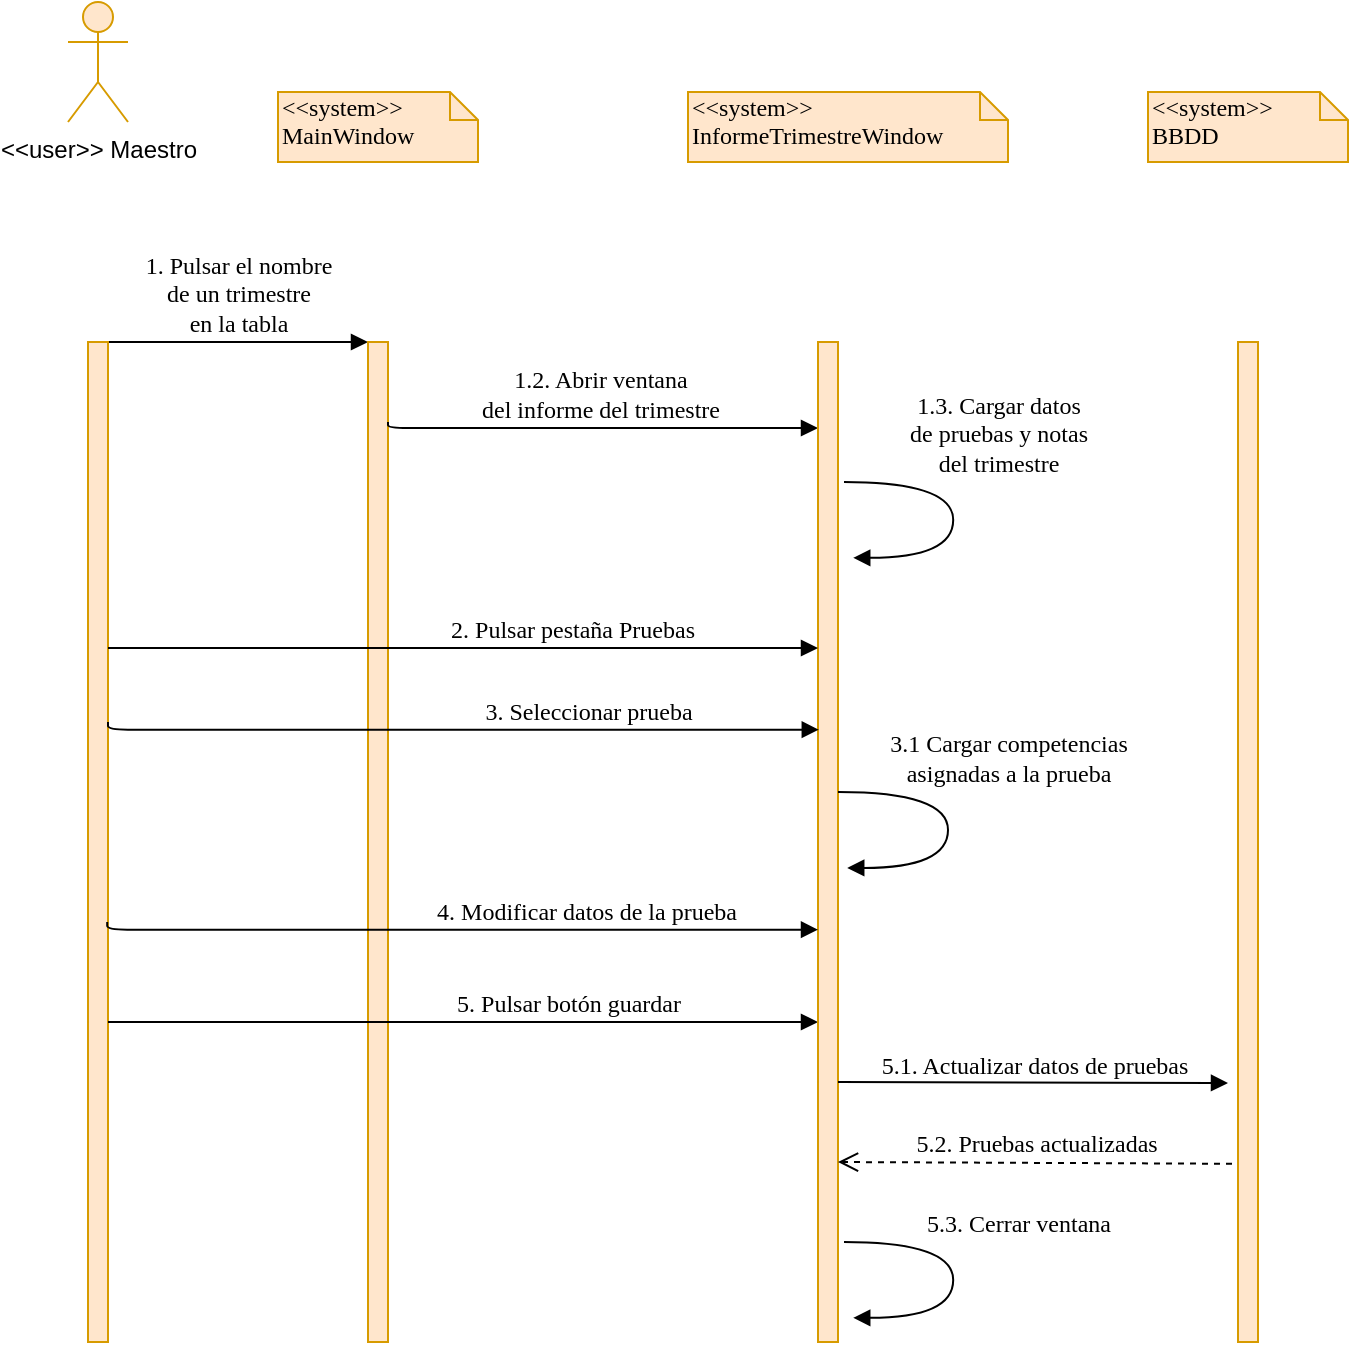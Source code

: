 <mxfile version="14.8.0" type="device"><diagram name="Page-1" id="13e1069c-82ec-6db2-03f1-153e76fe0fe0"><mxGraphModel dx="1133" dy="648" grid="1" gridSize="10" guides="1" tooltips="1" connect="1" arrows="1" fold="1" page="1" pageScale="1" pageWidth="1100" pageHeight="850" background="none" math="0" shadow="0"><root><mxCell id="0"/><mxCell id="1" parent="0"/><mxCell id="29PmDWqIHb_t-shHqbmg-117" value="1. Pulsar el nombre&lt;br&gt;de un trimestre&lt;br&gt;en la tabla" style="html=1;verticalAlign=bottom;endArrow=block;entryX=0;entryY=0;labelBackgroundColor=none;fontFamily=Verdana;fontSize=12;edgeStyle=elbowEdgeStyle;elbow=vertical;" edge="1" parent="1"><mxGeometry relative="1" as="geometry"><mxPoint x="200" y="200" as="sourcePoint"/><mxPoint x="330" y="200" as="targetPoint"/></mxGeometry></mxCell><mxCell id="29PmDWqIHb_t-shHqbmg-118" value="&amp;lt;&amp;lt;system&amp;gt;&amp;gt;&lt;br&gt;MainWindow" style="shape=note;whiteSpace=wrap;html=1;size=14;verticalAlign=top;align=left;spacingTop=-6;rounded=0;shadow=0;comic=0;labelBackgroundColor=none;strokeWidth=1;fontFamily=Verdana;fontSize=12;fillColor=#ffe6cc;strokeColor=#d79b00;" vertex="1" parent="1"><mxGeometry x="285" y="75" width="100" height="35" as="geometry"/></mxCell><mxCell id="29PmDWqIHb_t-shHqbmg-119" value="&amp;lt;&amp;lt;user&amp;gt;&amp;gt; Maestro" style="shape=umlActor;verticalLabelPosition=bottom;verticalAlign=top;html=1;outlineConnect=0;fillColor=#ffe6cc;strokeColor=#d79b00;" vertex="1" parent="1"><mxGeometry x="180" y="30" width="30" height="60" as="geometry"/></mxCell><mxCell id="29PmDWqIHb_t-shHqbmg-120" value="" style="html=1;points=[];perimeter=orthogonalPerimeter;rounded=0;shadow=0;comic=0;labelBackgroundColor=none;strokeWidth=1;fontFamily=Verdana;fontSize=12;align=center;fillColor=#ffe6cc;strokeColor=#d79b00;" vertex="1" parent="1"><mxGeometry x="190" y="200" width="10" height="500" as="geometry"/></mxCell><mxCell id="29PmDWqIHb_t-shHqbmg-121" value="" style="html=1;points=[];perimeter=orthogonalPerimeter;rounded=0;shadow=0;comic=0;labelBackgroundColor=none;strokeWidth=1;fontFamily=Verdana;fontSize=12;align=center;fillColor=#ffe6cc;strokeColor=#d79b00;" vertex="1" parent="1"><mxGeometry x="330" y="200" width="10" height="500" as="geometry"/></mxCell><mxCell id="29PmDWqIHb_t-shHqbmg-122" value="1.2. Abrir ventana&lt;br&gt;del informe del trimestre" style="html=1;verticalAlign=bottom;endArrow=block;labelBackgroundColor=none;fontFamily=Verdana;fontSize=12;edgeStyle=elbowEdgeStyle;elbow=vertical;" edge="1" parent="1"><mxGeometry relative="1" as="geometry"><mxPoint x="340" y="240" as="sourcePoint"/><mxPoint x="555" y="243.0" as="targetPoint"/><Array as="points"><mxPoint x="565" y="243"/></Array></mxGeometry></mxCell><mxCell id="29PmDWqIHb_t-shHqbmg-124" value="5. Pulsar botón guardar" style="html=1;verticalAlign=bottom;endArrow=block;labelBackgroundColor=none;fontFamily=Verdana;fontSize=12;edgeStyle=elbowEdgeStyle;elbow=vertical;" edge="1" parent="1"><mxGeometry x="0.295" relative="1" as="geometry"><mxPoint x="200" y="540" as="sourcePoint"/><mxPoint x="555" y="540" as="targetPoint"/><mxPoint as="offset"/></mxGeometry></mxCell><mxCell id="29PmDWqIHb_t-shHqbmg-125" value="&amp;lt;&amp;lt;system&amp;gt;&amp;gt;&lt;br&gt;InformeTrimestreWindow" style="shape=note;whiteSpace=wrap;html=1;size=14;verticalAlign=top;align=left;spacingTop=-6;rounded=0;shadow=0;comic=0;labelBackgroundColor=none;strokeWidth=1;fontFamily=Verdana;fontSize=12;fillColor=#ffe6cc;strokeColor=#d79b00;" vertex="1" parent="1"><mxGeometry x="490" y="75" width="160" height="35" as="geometry"/></mxCell><mxCell id="29PmDWqIHb_t-shHqbmg-126" value="" style="html=1;points=[];perimeter=orthogonalPerimeter;rounded=0;shadow=0;comic=0;labelBackgroundColor=none;strokeWidth=1;fontFamily=Verdana;fontSize=12;align=center;fillColor=#ffe6cc;strokeColor=#d79b00;" vertex="1" parent="1"><mxGeometry x="555" y="200" width="10" height="500" as="geometry"/></mxCell><mxCell id="29PmDWqIHb_t-shHqbmg-128" value="&amp;lt;&amp;lt;system&amp;gt;&amp;gt;&lt;br&gt;BBDD" style="shape=note;whiteSpace=wrap;html=1;size=14;verticalAlign=top;align=left;spacingTop=-6;rounded=0;shadow=0;comic=0;labelBackgroundColor=none;strokeWidth=1;fontFamily=Verdana;fontSize=12;fillColor=#ffe6cc;strokeColor=#d79b00;" vertex="1" parent="1"><mxGeometry x="720" y="75" width="100" height="35" as="geometry"/></mxCell><mxCell id="29PmDWqIHb_t-shHqbmg-129" value="" style="html=1;points=[];perimeter=orthogonalPerimeter;rounded=0;shadow=0;comic=0;labelBackgroundColor=none;strokeWidth=1;fontFamily=Verdana;fontSize=12;align=center;fillColor=#ffe6cc;strokeColor=#d79b00;" vertex="1" parent="1"><mxGeometry x="765" y="200" width="10" height="500" as="geometry"/></mxCell><mxCell id="29PmDWqIHb_t-shHqbmg-130" value="5.3. Cerrar ventana" style="html=1;verticalAlign=bottom;endArrow=block;labelBackgroundColor=none;fontFamily=Verdana;fontSize=12;elbow=vertical;edgeStyle=orthogonalEdgeStyle;curved=1;entryX=1;entryY=0.286;entryPerimeter=0;exitX=1.038;exitY=0.345;exitPerimeter=0;" edge="1" parent="1"><mxGeometry x="-0.234" y="32" relative="1" as="geometry"><mxPoint x="568" y="650" as="sourcePoint"/><mxPoint x="572.62" y="687.92" as="targetPoint"/><Array as="points"><mxPoint x="622.62" y="649.9"/><mxPoint x="622.62" y="687.9"/></Array><mxPoint as="offset"/></mxGeometry></mxCell><mxCell id="29PmDWqIHb_t-shHqbmg-132" value="1.3. Cargar datos &lt;br&gt;de pruebas y notas&lt;br&gt;del trimestre" style="html=1;verticalAlign=bottom;endArrow=block;labelBackgroundColor=none;fontFamily=Verdana;fontSize=12;elbow=vertical;edgeStyle=orthogonalEdgeStyle;curved=1;entryX=1;entryY=0.286;entryPerimeter=0;exitX=1.038;exitY=0.345;exitPerimeter=0;" edge="1" parent="1"><mxGeometry x="-0.234" y="22" relative="1" as="geometry"><mxPoint x="568" y="270" as="sourcePoint"/><mxPoint x="572.62" y="307.92" as="targetPoint"/><Array as="points"><mxPoint x="622.62" y="269.9"/><mxPoint x="622.62" y="307.9"/></Array><mxPoint as="offset"/></mxGeometry></mxCell><mxCell id="29PmDWqIHb_t-shHqbmg-134" value="5.2. Pruebas actualizadas" style="html=1;verticalAlign=bottom;endArrow=open;dashed=1;endSize=8;labelBackgroundColor=none;fontFamily=Verdana;fontSize=12;exitX=-0.3;exitY=0.642;exitDx=0;exitDy=0;exitPerimeter=0;" edge="1" parent="1"><mxGeometry relative="1" as="geometry"><mxPoint x="565" y="610" as="targetPoint"/><mxPoint x="762" y="610.88" as="sourcePoint"/></mxGeometry></mxCell><mxCell id="29PmDWqIHb_t-shHqbmg-135" value="5.1. Actualizar datos de pruebas" style="html=1;verticalAlign=bottom;endArrow=block;labelBackgroundColor=none;fontFamily=Verdana;fontSize=12;edgeStyle=elbowEdgeStyle;elbow=vertical;" edge="1" parent="1"><mxGeometry relative="1" as="geometry"><mxPoint x="565" y="570" as="sourcePoint"/><mxPoint x="760" y="571" as="targetPoint"/></mxGeometry></mxCell><mxCell id="29PmDWqIHb_t-shHqbmg-143" value="2. Pulsar pestaña Pruebas" style="html=1;verticalAlign=bottom;endArrow=block;labelBackgroundColor=none;fontFamily=Verdana;fontSize=12;edgeStyle=elbowEdgeStyle;elbow=vertical;" edge="1" parent="1"><mxGeometry x="0.304" relative="1" as="geometry"><mxPoint x="200" y="353" as="sourcePoint"/><mxPoint x="555" y="353.0" as="targetPoint"/><Array as="points"><mxPoint x="270" y="353"/></Array><mxPoint as="offset"/></mxGeometry></mxCell><mxCell id="29PmDWqIHb_t-shHqbmg-144" value="3. Seleccionar prueba" style="html=1;verticalAlign=bottom;endArrow=block;labelBackgroundColor=none;fontFamily=Verdana;fontSize=12;edgeStyle=elbowEdgeStyle;elbow=vertical;exitX=0.96;exitY=0.226;exitDx=0;exitDy=0;exitPerimeter=0;" edge="1" parent="1"><mxGeometry x="0.357" relative="1" as="geometry"><mxPoint x="200.0" y="390.0" as="sourcePoint"/><mxPoint x="555.4" y="393.84" as="targetPoint"/><Array as="points"><mxPoint x="270.4" y="393.84"/></Array><mxPoint as="offset"/></mxGeometry></mxCell><mxCell id="29PmDWqIHb_t-shHqbmg-146" value="3.1 Cargar competencias&lt;br&gt;asignadas a la prueba" style="html=1;verticalAlign=bottom;endArrow=block;labelBackgroundColor=none;fontFamily=Verdana;fontSize=12;elbow=vertical;edgeStyle=orthogonalEdgeStyle;curved=1;entryX=1;entryY=0.286;entryPerimeter=0;exitX=1.038;exitY=0.345;exitPerimeter=0;" edge="1" parent="1"><mxGeometry x="-0.233" y="30" relative="1" as="geometry"><mxPoint x="565" y="425.04" as="sourcePoint"/><mxPoint x="569.62" y="462.96" as="targetPoint"/><Array as="points"><mxPoint x="620" y="425"/><mxPoint x="620" y="463"/></Array><mxPoint as="offset"/></mxGeometry></mxCell><mxCell id="29PmDWqIHb_t-shHqbmg-147" value="4. Modificar datos de la prueba" style="html=1;verticalAlign=bottom;endArrow=block;labelBackgroundColor=none;fontFamily=Verdana;fontSize=12;edgeStyle=elbowEdgeStyle;elbow=vertical;exitX=0.96;exitY=0.226;exitDx=0;exitDy=0;exitPerimeter=0;" edge="1" parent="1"><mxGeometry x="0.357" relative="1" as="geometry"><mxPoint x="199.6" y="490" as="sourcePoint"/><mxPoint x="555.0" y="493.84" as="targetPoint"/><Array as="points"><mxPoint x="270" y="493.84"/></Array><mxPoint as="offset"/></mxGeometry></mxCell></root></mxGraphModel></diagram></mxfile>